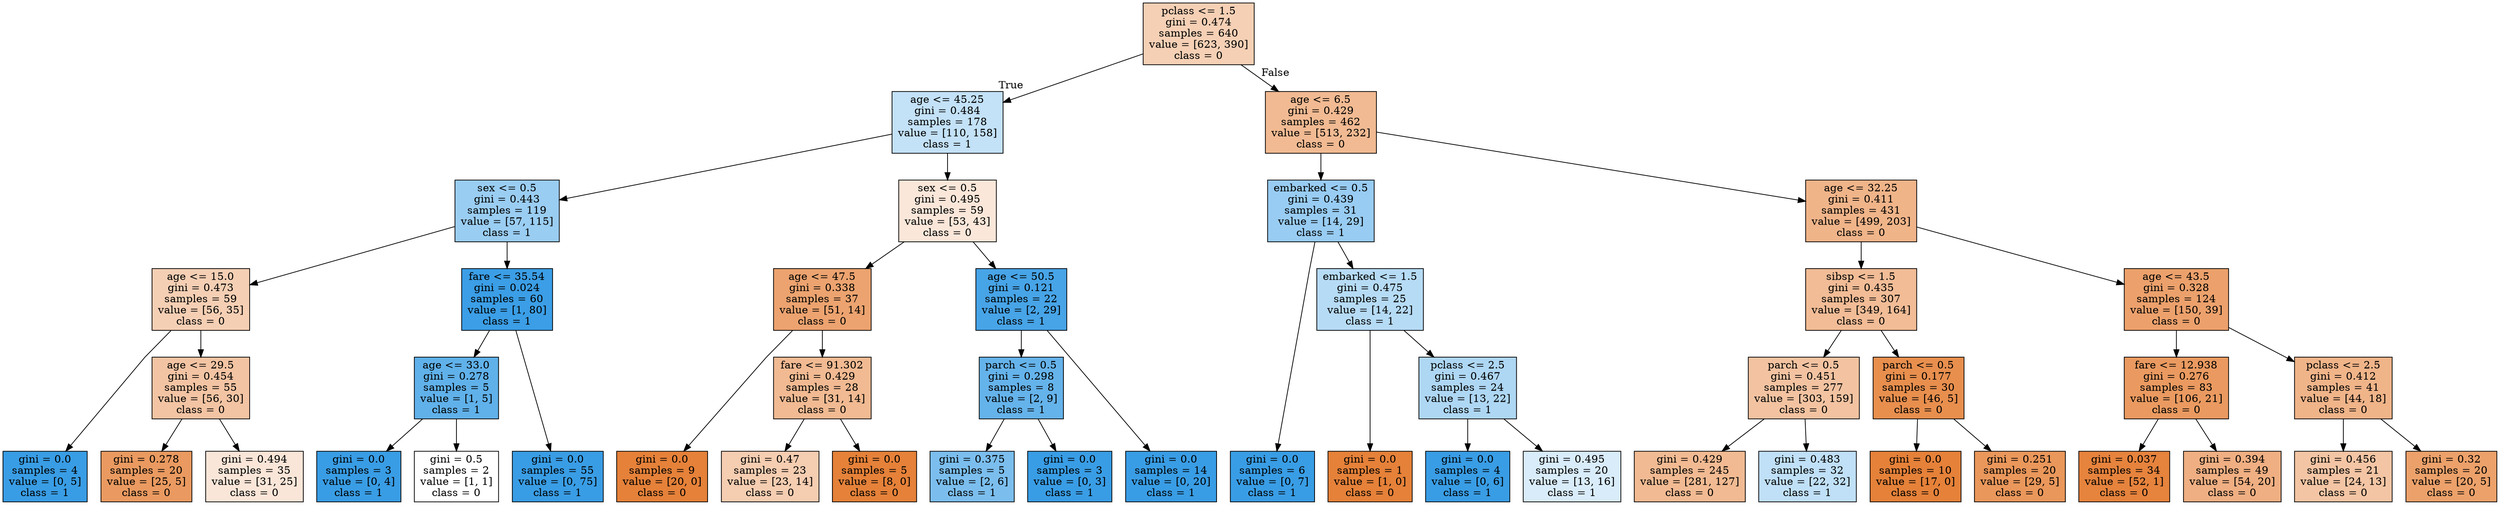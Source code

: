 digraph Tree {
node [shape=box, style="filled", color="black"] ;
graph [ranksep=equally, splines=polyline] ;
0 [label="pclass <= 1.5\ngini = 0.474\nsamples = 640\nvalue = [623, 390]\nclass = 0", fillcolor="#e581395f"] ;
1 [label="age <= 45.25\ngini = 0.484\nsamples = 178\nvalue = [110, 158]\nclass = 1", fillcolor="#399de54d"] ;
0 -> 1 [labeldistance=2.5, labelangle=45, headlabel="True"] ;
2 [label="sex <= 0.5\ngini = 0.443\nsamples = 119\nvalue = [57, 115]\nclass = 1", fillcolor="#399de581"] ;
1 -> 2 ;
3 [label="age <= 15.0\ngini = 0.473\nsamples = 59\nvalue = [56, 35]\nclass = 0", fillcolor="#e5813960"] ;
2 -> 3 ;
4 [label="gini = 0.0\nsamples = 4\nvalue = [0, 5]\nclass = 1", fillcolor="#399de5ff"] ;
3 -> 4 ;
5 [label="age <= 29.5\ngini = 0.454\nsamples = 55\nvalue = [56, 30]\nclass = 0", fillcolor="#e5813976"] ;
3 -> 5 ;
6 [label="gini = 0.278\nsamples = 20\nvalue = [25, 5]\nclass = 0", fillcolor="#e58139cc"] ;
5 -> 6 ;
7 [label="gini = 0.494\nsamples = 35\nvalue = [31, 25]\nclass = 0", fillcolor="#e5813931"] ;
5 -> 7 ;
8 [label="fare <= 35.54\ngini = 0.024\nsamples = 60\nvalue = [1, 80]\nclass = 1", fillcolor="#399de5fc"] ;
2 -> 8 ;
9 [label="age <= 33.0\ngini = 0.278\nsamples = 5\nvalue = [1, 5]\nclass = 1", fillcolor="#399de5cc"] ;
8 -> 9 ;
10 [label="gini = 0.0\nsamples = 3\nvalue = [0, 4]\nclass = 1", fillcolor="#399de5ff"] ;
9 -> 10 ;
11 [label="gini = 0.5\nsamples = 2\nvalue = [1, 1]\nclass = 0", fillcolor="#e5813900"] ;
9 -> 11 ;
12 [label="gini = 0.0\nsamples = 55\nvalue = [0, 75]\nclass = 1", fillcolor="#399de5ff"] ;
8 -> 12 ;
13 [label="sex <= 0.5\ngini = 0.495\nsamples = 59\nvalue = [53, 43]\nclass = 0", fillcolor="#e5813930"] ;
1 -> 13 ;
14 [label="age <= 47.5\ngini = 0.338\nsamples = 37\nvalue = [51, 14]\nclass = 0", fillcolor="#e58139b9"] ;
13 -> 14 ;
15 [label="gini = 0.0\nsamples = 9\nvalue = [20, 0]\nclass = 0", fillcolor="#e58139ff"] ;
14 -> 15 ;
16 [label="fare <= 91.302\ngini = 0.429\nsamples = 28\nvalue = [31, 14]\nclass = 0", fillcolor="#e581398c"] ;
14 -> 16 ;
17 [label="gini = 0.47\nsamples = 23\nvalue = [23, 14]\nclass = 0", fillcolor="#e5813964"] ;
16 -> 17 ;
18 [label="gini = 0.0\nsamples = 5\nvalue = [8, 0]\nclass = 0", fillcolor="#e58139ff"] ;
16 -> 18 ;
19 [label="age <= 50.5\ngini = 0.121\nsamples = 22\nvalue = [2, 29]\nclass = 1", fillcolor="#399de5ed"] ;
13 -> 19 ;
20 [label="parch <= 0.5\ngini = 0.298\nsamples = 8\nvalue = [2, 9]\nclass = 1", fillcolor="#399de5c6"] ;
19 -> 20 ;
21 [label="gini = 0.375\nsamples = 5\nvalue = [2, 6]\nclass = 1", fillcolor="#399de5aa"] ;
20 -> 21 ;
22 [label="gini = 0.0\nsamples = 3\nvalue = [0, 3]\nclass = 1", fillcolor="#399de5ff"] ;
20 -> 22 ;
23 [label="gini = 0.0\nsamples = 14\nvalue = [0, 20]\nclass = 1", fillcolor="#399de5ff"] ;
19 -> 23 ;
24 [label="age <= 6.5\ngini = 0.429\nsamples = 462\nvalue = [513, 232]\nclass = 0", fillcolor="#e581398c"] ;
0 -> 24 [labeldistance=2.5, labelangle=-45, headlabel="False"] ;
25 [label="embarked <= 0.5\ngini = 0.439\nsamples = 31\nvalue = [14, 29]\nclass = 1", fillcolor="#399de584"] ;
24 -> 25 ;
26 [label="gini = 0.0\nsamples = 6\nvalue = [0, 7]\nclass = 1", fillcolor="#399de5ff"] ;
25 -> 26 ;
27 [label="embarked <= 1.5\ngini = 0.475\nsamples = 25\nvalue = [14, 22]\nclass = 1", fillcolor="#399de55d"] ;
25 -> 27 ;
28 [label="gini = 0.0\nsamples = 1\nvalue = [1, 0]\nclass = 0", fillcolor="#e58139ff"] ;
27 -> 28 ;
29 [label="pclass <= 2.5\ngini = 0.467\nsamples = 24\nvalue = [13, 22]\nclass = 1", fillcolor="#399de568"] ;
27 -> 29 ;
30 [label="gini = 0.0\nsamples = 4\nvalue = [0, 6]\nclass = 1", fillcolor="#399de5ff"] ;
29 -> 30 ;
31 [label="gini = 0.495\nsamples = 20\nvalue = [13, 16]\nclass = 1", fillcolor="#399de530"] ;
29 -> 31 ;
32 [label="age <= 32.25\ngini = 0.411\nsamples = 431\nvalue = [499, 203]\nclass = 0", fillcolor="#e5813997"] ;
24 -> 32 ;
33 [label="sibsp <= 1.5\ngini = 0.435\nsamples = 307\nvalue = [349, 164]\nclass = 0", fillcolor="#e5813987"] ;
32 -> 33 ;
34 [label="parch <= 0.5\ngini = 0.451\nsamples = 277\nvalue = [303, 159]\nclass = 0", fillcolor="#e5813979"] ;
33 -> 34 ;
35 [label="gini = 0.429\nsamples = 245\nvalue = [281, 127]\nclass = 0", fillcolor="#e581398c"] ;
34 -> 35 ;
36 [label="gini = 0.483\nsamples = 32\nvalue = [22, 32]\nclass = 1", fillcolor="#399de550"] ;
34 -> 36 ;
37 [label="parch <= 0.5\ngini = 0.177\nsamples = 30\nvalue = [46, 5]\nclass = 0", fillcolor="#e58139e3"] ;
33 -> 37 ;
38 [label="gini = 0.0\nsamples = 10\nvalue = [17, 0]\nclass = 0", fillcolor="#e58139ff"] ;
37 -> 38 ;
39 [label="gini = 0.251\nsamples = 20\nvalue = [29, 5]\nclass = 0", fillcolor="#e58139d3"] ;
37 -> 39 ;
40 [label="age <= 43.5\ngini = 0.328\nsamples = 124\nvalue = [150, 39]\nclass = 0", fillcolor="#e58139bd"] ;
32 -> 40 ;
41 [label="fare <= 12.938\ngini = 0.276\nsamples = 83\nvalue = [106, 21]\nclass = 0", fillcolor="#e58139cc"] ;
40 -> 41 ;
42 [label="gini = 0.037\nsamples = 34\nvalue = [52, 1]\nclass = 0", fillcolor="#e58139fa"] ;
41 -> 42 ;
43 [label="gini = 0.394\nsamples = 49\nvalue = [54, 20]\nclass = 0", fillcolor="#e58139a1"] ;
41 -> 43 ;
44 [label="pclass <= 2.5\ngini = 0.412\nsamples = 41\nvalue = [44, 18]\nclass = 0", fillcolor="#e5813997"] ;
40 -> 44 ;
45 [label="gini = 0.456\nsamples = 21\nvalue = [24, 13]\nclass = 0", fillcolor="#e5813975"] ;
44 -> 45 ;
46 [label="gini = 0.32\nsamples = 20\nvalue = [20, 5]\nclass = 0", fillcolor="#e58139bf"] ;
44 -> 46 ;
{rank=same ; 0} ;
{rank=same ; 1; 24} ;
{rank=same ; 2; 13; 25; 32} ;
{rank=same ; 3; 8; 14; 19; 27; 33; 40} ;
{rank=same ; 5; 9; 16; 20; 29; 34; 37; 41; 44} ;
{rank=same ; 4; 6; 7; 10; 11; 12; 15; 17; 18; 21; 22; 23; 26; 28; 30; 31; 35; 36; 38; 39; 42; 43; 45; 46} ;
}